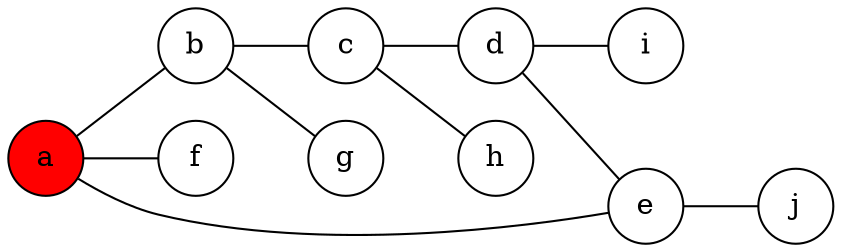 graph
{
    node[shape=circle];
    rankdir=LR;
    a[style=filled,fillcolor="#ff0000"];
    a -- b -- c -- d -- e -- a;
    a -- f;
    b -- g;
    c -- h;
    d -- i;
    e -- j;
}
